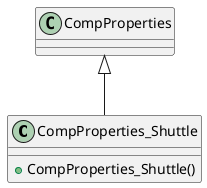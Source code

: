 @startuml
class CompProperties_Shuttle {
    + CompProperties_Shuttle()
}
CompProperties <|-- CompProperties_Shuttle
@enduml

